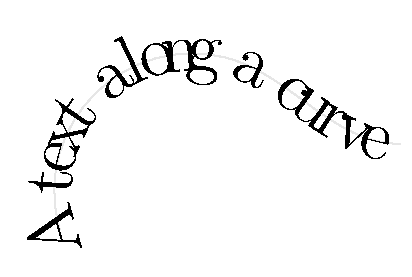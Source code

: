 unitsize(3cm);

string text="A text along a curve";
path p=(0,0)..(1,1)..(2,0.5){dir(0)};
int n=length(text);
real at=0;
real step=arclength(p)/n;

for (int i=0; i<n; ++i){
  real t=arctime(p,at);
  label(rotate(degrees(angle(dir(p,t),false)))*scale(3)*baseline(substr(text,i,1)),point(p,t));
  at += step;
 }

draw(p,lightgrey);